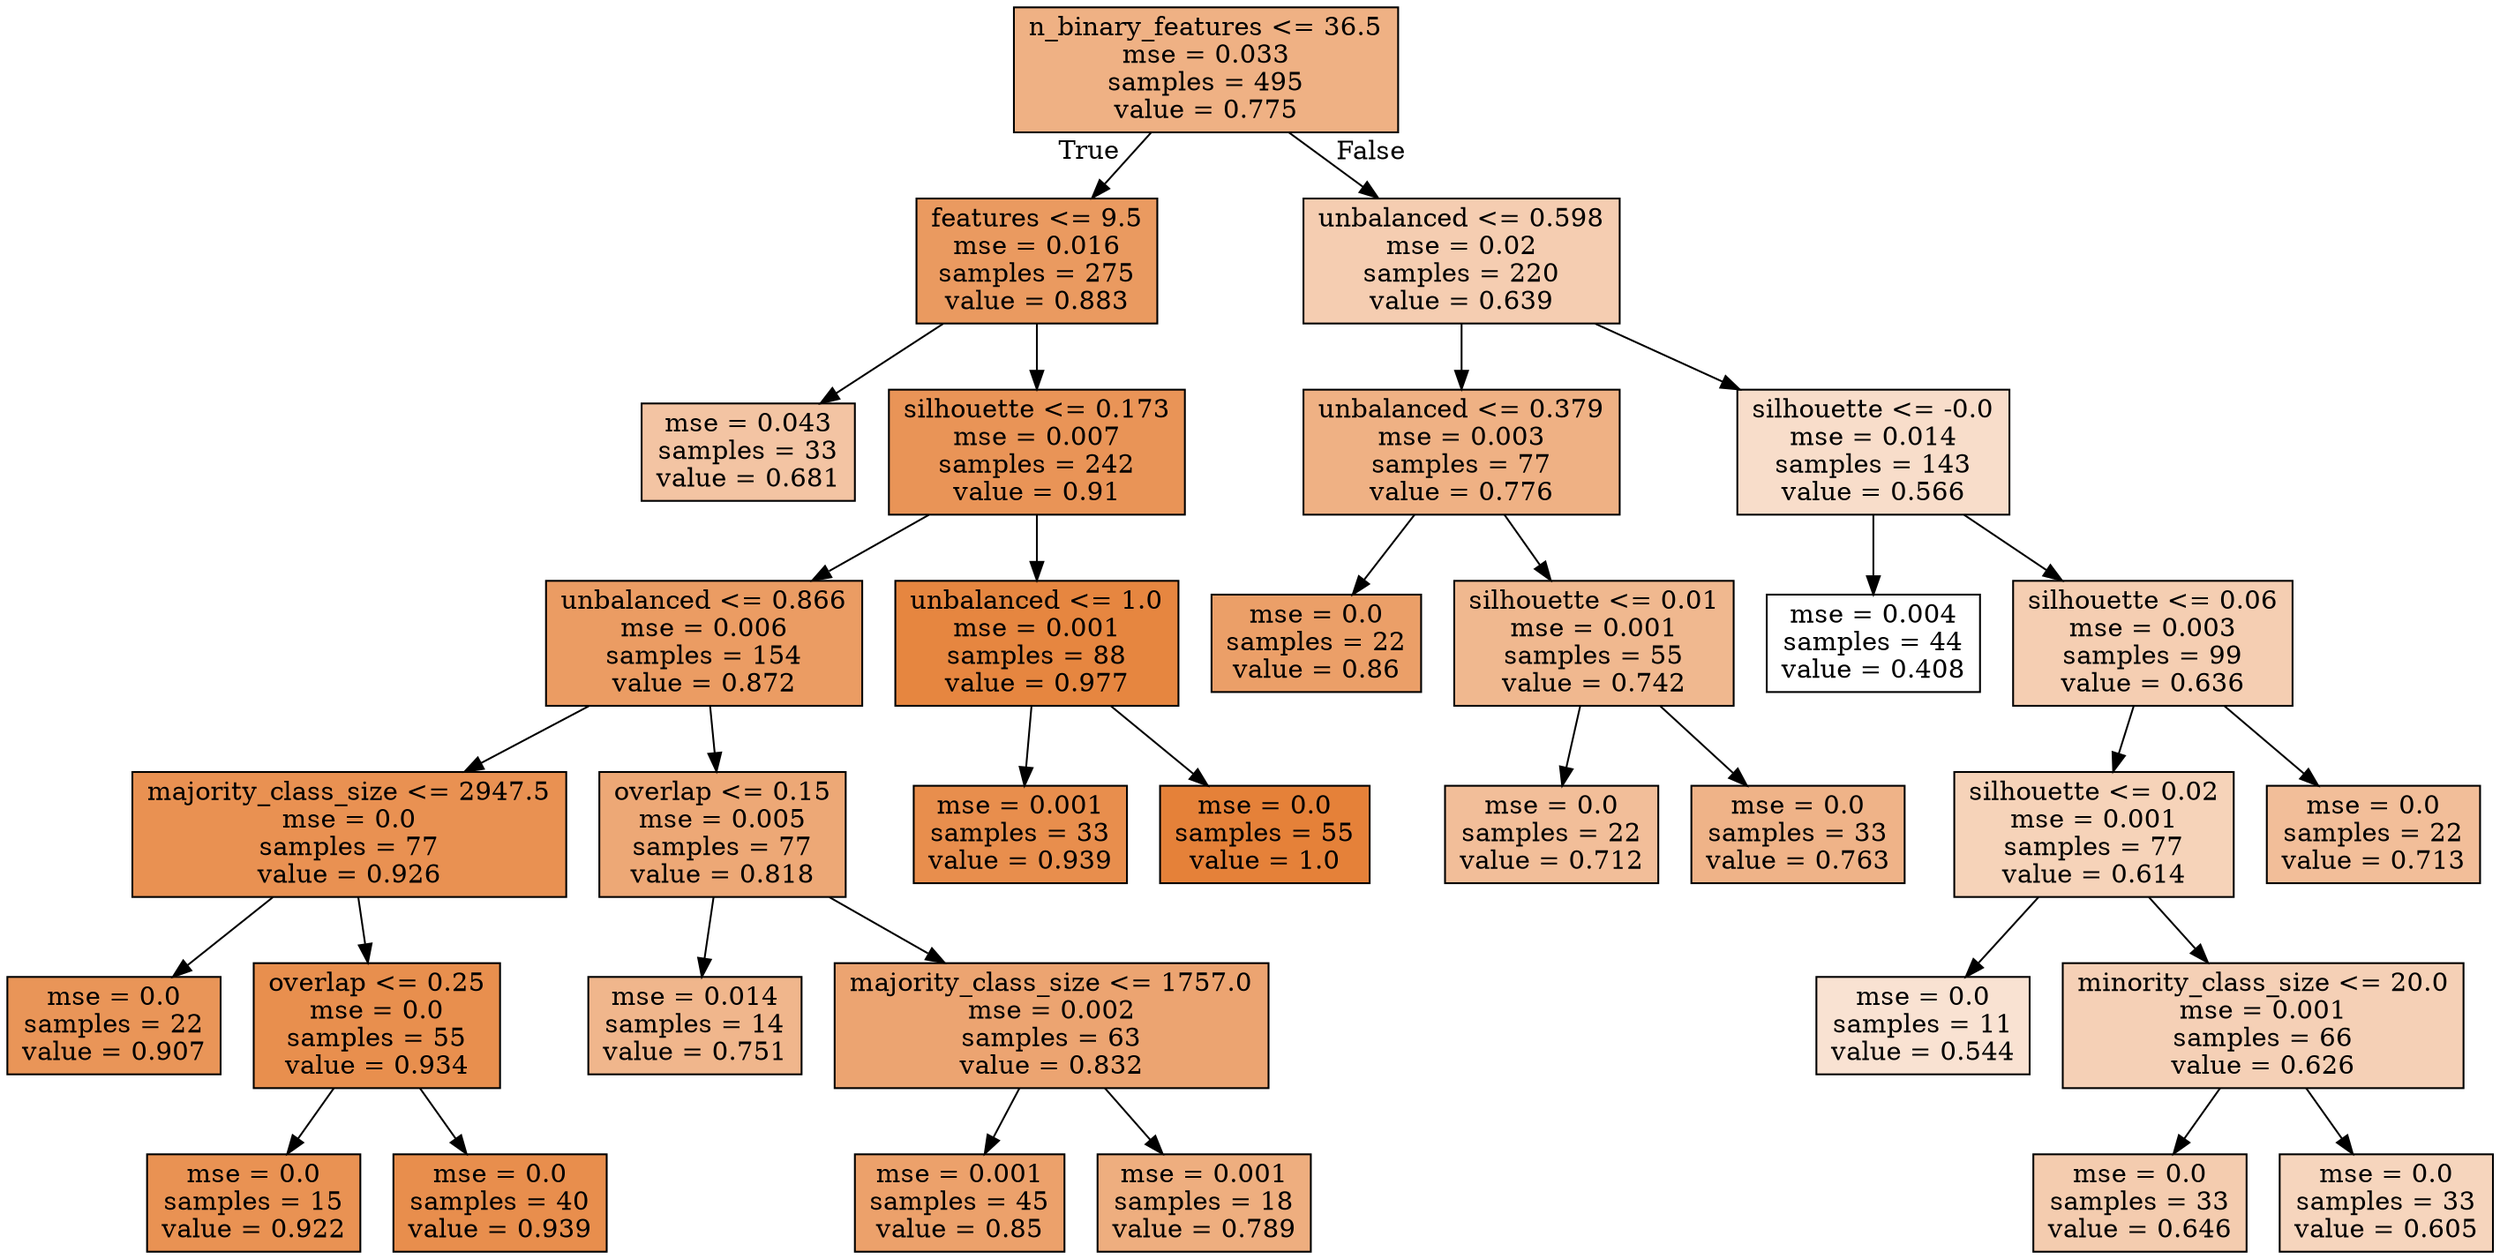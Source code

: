 digraph Tree {
node [shape=box, style="filled", color="black"] ;
0 [label="n_binary_features <= 36.5\nmse = 0.033\nsamples = 495\nvalue = 0.775", fillcolor="#e581399e"] ;
1 [label="features <= 9.5\nmse = 0.016\nsamples = 275\nvalue = 0.883", fillcolor="#e58139cc"] ;
0 -> 1 [labeldistance=2.5, labelangle=45, headlabel="True"] ;
2 [label="mse = 0.043\nsamples = 33\nvalue = 0.681", fillcolor="#e5813976"] ;
1 -> 2 ;
3 [label="silhouette <= 0.173\nmse = 0.007\nsamples = 242\nvalue = 0.91", fillcolor="#e58139d8"] ;
1 -> 3 ;
4 [label="unbalanced <= 0.866\nmse = 0.006\nsamples = 154\nvalue = 0.872", fillcolor="#e58139c8"] ;
3 -> 4 ;
5 [label="majority_class_size <= 2947.5\nmse = 0.0\nsamples = 77\nvalue = 0.926", fillcolor="#e58139df"] ;
4 -> 5 ;
6 [label="mse = 0.0\nsamples = 22\nvalue = 0.907", fillcolor="#e58139d7"] ;
5 -> 6 ;
7 [label="overlap <= 0.25\nmse = 0.0\nsamples = 55\nvalue = 0.934", fillcolor="#e58139e3"] ;
5 -> 7 ;
8 [label="mse = 0.0\nsamples = 15\nvalue = 0.922", fillcolor="#e58139dd"] ;
7 -> 8 ;
9 [label="mse = 0.0\nsamples = 40\nvalue = 0.939", fillcolor="#e58139e5"] ;
7 -> 9 ;
10 [label="overlap <= 0.15\nmse = 0.005\nsamples = 77\nvalue = 0.818", fillcolor="#e58139b0"] ;
4 -> 10 ;
11 [label="mse = 0.014\nsamples = 14\nvalue = 0.751", fillcolor="#e5813994"] ;
10 -> 11 ;
12 [label="majority_class_size <= 1757.0\nmse = 0.002\nsamples = 63\nvalue = 0.832", fillcolor="#e58139b7"] ;
10 -> 12 ;
13 [label="mse = 0.001\nsamples = 45\nvalue = 0.85", fillcolor="#e58139be"] ;
12 -> 13 ;
14 [label="mse = 0.001\nsamples = 18\nvalue = 0.789", fillcolor="#e58139a4"] ;
12 -> 14 ;
15 [label="unbalanced <= 1.0\nmse = 0.001\nsamples = 88\nvalue = 0.977", fillcolor="#e58139f5"] ;
3 -> 15 ;
16 [label="mse = 0.001\nsamples = 33\nvalue = 0.939", fillcolor="#e58139e5"] ;
15 -> 16 ;
17 [label="mse = 0.0\nsamples = 55\nvalue = 1.0", fillcolor="#e58139ff"] ;
15 -> 17 ;
18 [label="unbalanced <= 0.598\nmse = 0.02\nsamples = 220\nvalue = 0.639", fillcolor="#e5813964"] ;
0 -> 18 [labeldistance=2.5, labelangle=-45, headlabel="False"] ;
19 [label="unbalanced <= 0.379\nmse = 0.003\nsamples = 77\nvalue = 0.776", fillcolor="#e581399e"] ;
18 -> 19 ;
20 [label="mse = 0.0\nsamples = 22\nvalue = 0.86", fillcolor="#e58139c2"] ;
19 -> 20 ;
21 [label="silhouette <= 0.01\nmse = 0.001\nsamples = 55\nvalue = 0.742", fillcolor="#e5813990"] ;
19 -> 21 ;
22 [label="mse = 0.0\nsamples = 22\nvalue = 0.712", fillcolor="#e5813983"] ;
21 -> 22 ;
23 [label="mse = 0.0\nsamples = 33\nvalue = 0.763", fillcolor="#e5813999"] ;
21 -> 23 ;
24 [label="silhouette <= -0.0\nmse = 0.014\nsamples = 143\nvalue = 0.566", fillcolor="#e5813944"] ;
18 -> 24 ;
25 [label="mse = 0.004\nsamples = 44\nvalue = 0.408", fillcolor="#e5813900"] ;
24 -> 25 ;
26 [label="silhouette <= 0.06\nmse = 0.003\nsamples = 99\nvalue = 0.636", fillcolor="#e5813962"] ;
24 -> 26 ;
27 [label="silhouette <= 0.02\nmse = 0.001\nsamples = 77\nvalue = 0.614", fillcolor="#e5813959"] ;
26 -> 27 ;
28 [label="mse = 0.0\nsamples = 11\nvalue = 0.544", fillcolor="#e581393a"] ;
27 -> 28 ;
29 [label="minority_class_size <= 20.0\nmse = 0.001\nsamples = 66\nvalue = 0.626", fillcolor="#e581395e"] ;
27 -> 29 ;
30 [label="mse = 0.0\nsamples = 33\nvalue = 0.646", fillcolor="#e5813966"] ;
29 -> 30 ;
31 [label="mse = 0.0\nsamples = 33\nvalue = 0.605", fillcolor="#e5813955"] ;
29 -> 31 ;
32 [label="mse = 0.0\nsamples = 22\nvalue = 0.713", fillcolor="#e5813983"] ;
26 -> 32 ;
}